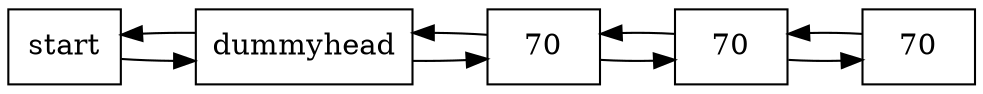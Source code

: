 digraph 234{node [shape=record];
rankdir=LR;
start[label= start];
dummyhead[];
start -> dummyhead;
dummyhead -> start;
dummyhead -> 5;
5 -> dummyhead;
5[label=70];
9[label=70];
5 -> 9;
9 -> 5;
10[label=70];
9 -> 10;
10 -> 9;
}